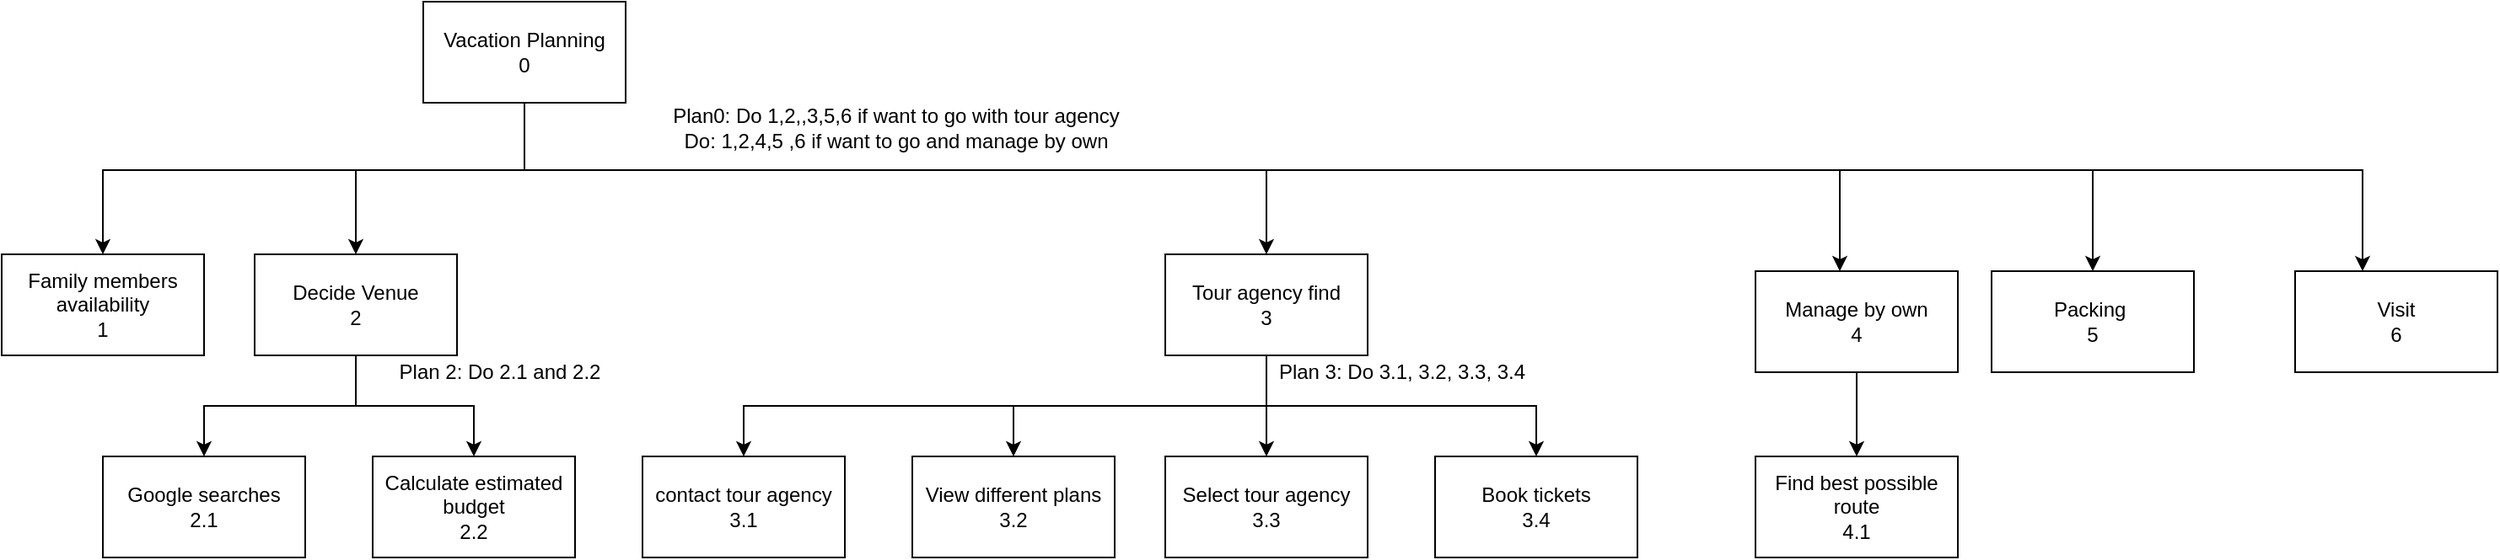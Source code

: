 <mxfile version="14.3.0" type="github">
  <diagram id="qmCr2FLJXnJFnxge0UcX" name="Page-1">
    <mxGraphModel dx="1567" dy="944" grid="0" gridSize="10" guides="1" tooltips="1" connect="1" arrows="1" fold="1" page="1" pageScale="1" pageWidth="850" pageHeight="1100" math="0" shadow="0">
      <root>
        <mxCell id="0" />
        <mxCell id="1" parent="0" />
        <mxCell id="vO0fWZWFfqbv7m5PLt3y-3" style="edgeStyle=orthogonalEdgeStyle;rounded=0;orthogonalLoop=1;jettySize=auto;html=1;exitX=0.5;exitY=1;exitDx=0;exitDy=0;entryX=0.5;entryY=0;entryDx=0;entryDy=0;" edge="1" parent="1" source="vO0fWZWFfqbv7m5PLt3y-1" target="vO0fWZWFfqbv7m5PLt3y-2">
          <mxGeometry relative="1" as="geometry">
            <Array as="points">
              <mxPoint x="420" y="250" />
              <mxPoint x="170" y="250" />
            </Array>
          </mxGeometry>
        </mxCell>
        <mxCell id="vO0fWZWFfqbv7m5PLt3y-11" style="edgeStyle=orthogonalEdgeStyle;rounded=0;orthogonalLoop=1;jettySize=auto;html=1;" edge="1" parent="1" source="vO0fWZWFfqbv7m5PLt3y-1" target="vO0fWZWFfqbv7m5PLt3y-8">
          <mxGeometry relative="1" as="geometry">
            <Array as="points">
              <mxPoint x="420" y="250" />
              <mxPoint x="860" y="250" />
            </Array>
          </mxGeometry>
        </mxCell>
        <mxCell id="vO0fWZWFfqbv7m5PLt3y-16" style="edgeStyle=orthogonalEdgeStyle;rounded=0;orthogonalLoop=1;jettySize=auto;html=1;entryX=0.5;entryY=0;entryDx=0;entryDy=0;" edge="1" parent="1" source="vO0fWZWFfqbv7m5PLt3y-1" target="vO0fWZWFfqbv7m5PLt3y-4">
          <mxGeometry relative="1" as="geometry">
            <Array as="points">
              <mxPoint x="420" y="250" />
              <mxPoint x="320" y="250" />
            </Array>
          </mxGeometry>
        </mxCell>
        <mxCell id="vO0fWZWFfqbv7m5PLt3y-22" style="edgeStyle=orthogonalEdgeStyle;rounded=0;orthogonalLoop=1;jettySize=auto;html=1;" edge="1" parent="1" source="vO0fWZWFfqbv7m5PLt3y-1" target="vO0fWZWFfqbv7m5PLt3y-21">
          <mxGeometry relative="1" as="geometry">
            <Array as="points">
              <mxPoint x="420" y="250" />
              <mxPoint x="1350" y="250" />
            </Array>
          </mxGeometry>
        </mxCell>
        <mxCell id="vO0fWZWFfqbv7m5PLt3y-24" style="edgeStyle=orthogonalEdgeStyle;rounded=0;orthogonalLoop=1;jettySize=auto;html=1;" edge="1" parent="1" source="vO0fWZWFfqbv7m5PLt3y-1" target="vO0fWZWFfqbv7m5PLt3y-23">
          <mxGeometry relative="1" as="geometry">
            <Array as="points">
              <mxPoint x="420" y="250" />
              <mxPoint x="1510" y="250" />
            </Array>
          </mxGeometry>
        </mxCell>
        <mxCell id="vO0fWZWFfqbv7m5PLt3y-29" style="edgeStyle=orthogonalEdgeStyle;rounded=0;orthogonalLoop=1;jettySize=auto;html=1;" edge="1" parent="1" source="vO0fWZWFfqbv7m5PLt3y-1" target="vO0fWZWFfqbv7m5PLt3y-28">
          <mxGeometry relative="1" as="geometry">
            <Array as="points">
              <mxPoint x="420" y="250" />
              <mxPoint x="1200" y="250" />
            </Array>
          </mxGeometry>
        </mxCell>
        <mxCell id="vO0fWZWFfqbv7m5PLt3y-1" value="Vacation Planning&lt;br&gt;0" style="rounded=0;whiteSpace=wrap;html=1;" vertex="1" parent="1">
          <mxGeometry x="360" y="150" width="120" height="60" as="geometry" />
        </mxCell>
        <mxCell id="vO0fWZWFfqbv7m5PLt3y-2" value="Family members availability&lt;br&gt;1" style="rounded=0;whiteSpace=wrap;html=1;" vertex="1" parent="1">
          <mxGeometry x="110" y="300" width="120" height="60" as="geometry" />
        </mxCell>
        <mxCell id="vO0fWZWFfqbv7m5PLt3y-6" style="edgeStyle=orthogonalEdgeStyle;rounded=0;orthogonalLoop=1;jettySize=auto;html=1;exitX=0.5;exitY=1;exitDx=0;exitDy=0;entryX=0.5;entryY=0;entryDx=0;entryDy=0;" edge="1" parent="1" source="vO0fWZWFfqbv7m5PLt3y-4" target="vO0fWZWFfqbv7m5PLt3y-5">
          <mxGeometry relative="1" as="geometry" />
        </mxCell>
        <mxCell id="vO0fWZWFfqbv7m5PLt3y-10" style="edgeStyle=orthogonalEdgeStyle;rounded=0;orthogonalLoop=1;jettySize=auto;html=1;" edge="1" parent="1" source="vO0fWZWFfqbv7m5PLt3y-4" target="vO0fWZWFfqbv7m5PLt3y-9">
          <mxGeometry relative="1" as="geometry" />
        </mxCell>
        <mxCell id="vO0fWZWFfqbv7m5PLt3y-4" value="Decide Venue&lt;br&gt;2" style="rounded=0;whiteSpace=wrap;html=1;" vertex="1" parent="1">
          <mxGeometry x="260" y="300" width="120" height="60" as="geometry" />
        </mxCell>
        <mxCell id="vO0fWZWFfqbv7m5PLt3y-5" value="Google searches&lt;br&gt;2.1" style="rounded=0;whiteSpace=wrap;html=1;" vertex="1" parent="1">
          <mxGeometry x="170" y="420" width="120" height="60" as="geometry" />
        </mxCell>
        <mxCell id="vO0fWZWFfqbv7m5PLt3y-13" style="edgeStyle=orthogonalEdgeStyle;rounded=0;orthogonalLoop=1;jettySize=auto;html=1;entryX=0.5;entryY=0;entryDx=0;entryDy=0;" edge="1" parent="1" source="vO0fWZWFfqbv7m5PLt3y-8" target="vO0fWZWFfqbv7m5PLt3y-12">
          <mxGeometry relative="1" as="geometry">
            <Array as="points">
              <mxPoint x="860" y="390" />
              <mxPoint x="550" y="390" />
            </Array>
          </mxGeometry>
        </mxCell>
        <mxCell id="vO0fWZWFfqbv7m5PLt3y-15" style="edgeStyle=orthogonalEdgeStyle;rounded=0;orthogonalLoop=1;jettySize=auto;html=1;" edge="1" parent="1" source="vO0fWZWFfqbv7m5PLt3y-8" target="vO0fWZWFfqbv7m5PLt3y-14">
          <mxGeometry relative="1" as="geometry">
            <Array as="points">
              <mxPoint x="860" y="390" />
              <mxPoint x="710" y="390" />
            </Array>
          </mxGeometry>
        </mxCell>
        <mxCell id="vO0fWZWFfqbv7m5PLt3y-18" style="edgeStyle=orthogonalEdgeStyle;rounded=0;orthogonalLoop=1;jettySize=auto;html=1;" edge="1" parent="1" source="vO0fWZWFfqbv7m5PLt3y-8" target="vO0fWZWFfqbv7m5PLt3y-17">
          <mxGeometry relative="1" as="geometry">
            <Array as="points">
              <mxPoint x="860" y="390" />
              <mxPoint x="860" y="390" />
            </Array>
          </mxGeometry>
        </mxCell>
        <mxCell id="vO0fWZWFfqbv7m5PLt3y-20" style="edgeStyle=orthogonalEdgeStyle;rounded=0;orthogonalLoop=1;jettySize=auto;html=1;" edge="1" parent="1" source="vO0fWZWFfqbv7m5PLt3y-8" target="vO0fWZWFfqbv7m5PLt3y-19">
          <mxGeometry relative="1" as="geometry">
            <Array as="points">
              <mxPoint x="860" y="390" />
              <mxPoint x="1020" y="390" />
            </Array>
          </mxGeometry>
        </mxCell>
        <mxCell id="vO0fWZWFfqbv7m5PLt3y-8" value="Tour agency find&lt;br&gt;3" style="rounded=0;whiteSpace=wrap;html=1;" vertex="1" parent="1">
          <mxGeometry x="800" y="300" width="120" height="60" as="geometry" />
        </mxCell>
        <mxCell id="vO0fWZWFfqbv7m5PLt3y-9" value="Calculate estimated budget&lt;br&gt;2.2" style="rounded=0;whiteSpace=wrap;html=1;" vertex="1" parent="1">
          <mxGeometry x="330" y="420" width="120" height="60" as="geometry" />
        </mxCell>
        <mxCell id="vO0fWZWFfqbv7m5PLt3y-12" value="contact tour agency&lt;br&gt;3.1" style="rounded=0;whiteSpace=wrap;html=1;" vertex="1" parent="1">
          <mxGeometry x="490" y="420" width="120" height="60" as="geometry" />
        </mxCell>
        <mxCell id="vO0fWZWFfqbv7m5PLt3y-14" value="View different plans&lt;br&gt;3.2" style="rounded=0;whiteSpace=wrap;html=1;" vertex="1" parent="1">
          <mxGeometry x="650" y="420" width="120" height="60" as="geometry" />
        </mxCell>
        <mxCell id="vO0fWZWFfqbv7m5PLt3y-17" value="Select tour agency&lt;br&gt;3.3" style="rounded=0;whiteSpace=wrap;html=1;" vertex="1" parent="1">
          <mxGeometry x="800" y="420" width="120" height="60" as="geometry" />
        </mxCell>
        <mxCell id="vO0fWZWFfqbv7m5PLt3y-19" value="Book tickets&lt;br&gt;3.4" style="rounded=0;whiteSpace=wrap;html=1;" vertex="1" parent="1">
          <mxGeometry x="960" y="420" width="120" height="60" as="geometry" />
        </mxCell>
        <mxCell id="vO0fWZWFfqbv7m5PLt3y-21" value="Packing&amp;nbsp;&lt;br&gt;5" style="rounded=0;whiteSpace=wrap;html=1;" vertex="1" parent="1">
          <mxGeometry x="1290" y="310" width="120" height="60" as="geometry" />
        </mxCell>
        <mxCell id="vO0fWZWFfqbv7m5PLt3y-23" value="Visit&lt;br&gt;6" style="rounded=0;whiteSpace=wrap;html=1;" vertex="1" parent="1">
          <mxGeometry x="1470" y="310" width="120" height="60" as="geometry" />
        </mxCell>
        <mxCell id="vO0fWZWFfqbv7m5PLt3y-25" value="Plan0: Do 1,2,,3,5,6 if want to go with tour agency&lt;br&gt;Do: 1,2,4,5 ,6 if want to go and manage by own" style="text;html=1;align=center;verticalAlign=middle;resizable=0;points=[];autosize=1;" vertex="1" parent="1">
          <mxGeometry x="500" y="210" width="280" height="30" as="geometry" />
        </mxCell>
        <mxCell id="vO0fWZWFfqbv7m5PLt3y-26" value="Plan 2: Do 2.1 and 2.2" style="text;html=1;align=center;verticalAlign=middle;resizable=0;points=[];autosize=1;" vertex="1" parent="1">
          <mxGeometry x="340" y="360" width="130" height="20" as="geometry" />
        </mxCell>
        <mxCell id="vO0fWZWFfqbv7m5PLt3y-27" value="Plan 3: Do 3.1, 3.2, 3.3, 3.4" style="text;html=1;align=center;verticalAlign=middle;resizable=0;points=[];autosize=1;" vertex="1" parent="1">
          <mxGeometry x="860" y="360" width="160" height="20" as="geometry" />
        </mxCell>
        <mxCell id="vO0fWZWFfqbv7m5PLt3y-31" style="edgeStyle=orthogonalEdgeStyle;rounded=0;orthogonalLoop=1;jettySize=auto;html=1;entryX=0.5;entryY=0;entryDx=0;entryDy=0;" edge="1" parent="1" source="vO0fWZWFfqbv7m5PLt3y-28" target="vO0fWZWFfqbv7m5PLt3y-30">
          <mxGeometry relative="1" as="geometry" />
        </mxCell>
        <mxCell id="vO0fWZWFfqbv7m5PLt3y-28" value="Manage by own&lt;br&gt;4" style="rounded=0;whiteSpace=wrap;html=1;" vertex="1" parent="1">
          <mxGeometry x="1150" y="310" width="120" height="60" as="geometry" />
        </mxCell>
        <mxCell id="vO0fWZWFfqbv7m5PLt3y-30" value="Find best possible route&lt;br&gt;4.1" style="rounded=0;whiteSpace=wrap;html=1;" vertex="1" parent="1">
          <mxGeometry x="1150" y="420" width="120" height="60" as="geometry" />
        </mxCell>
      </root>
    </mxGraphModel>
  </diagram>
</mxfile>
